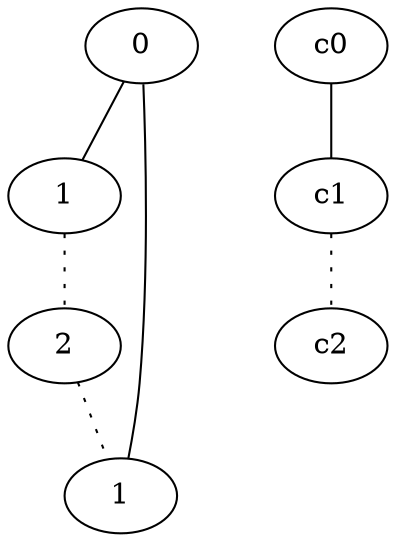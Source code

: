 graph {
a0[label=0];
a1[label=1];
a2[label=2];
a3[label=1];
a0 -- a1;
a0 -- a3;
a1 -- a2 [style=dotted];
a2 -- a3 [style=dotted];
c0 -- c1;
c1 -- c2 [style=dotted];
}
